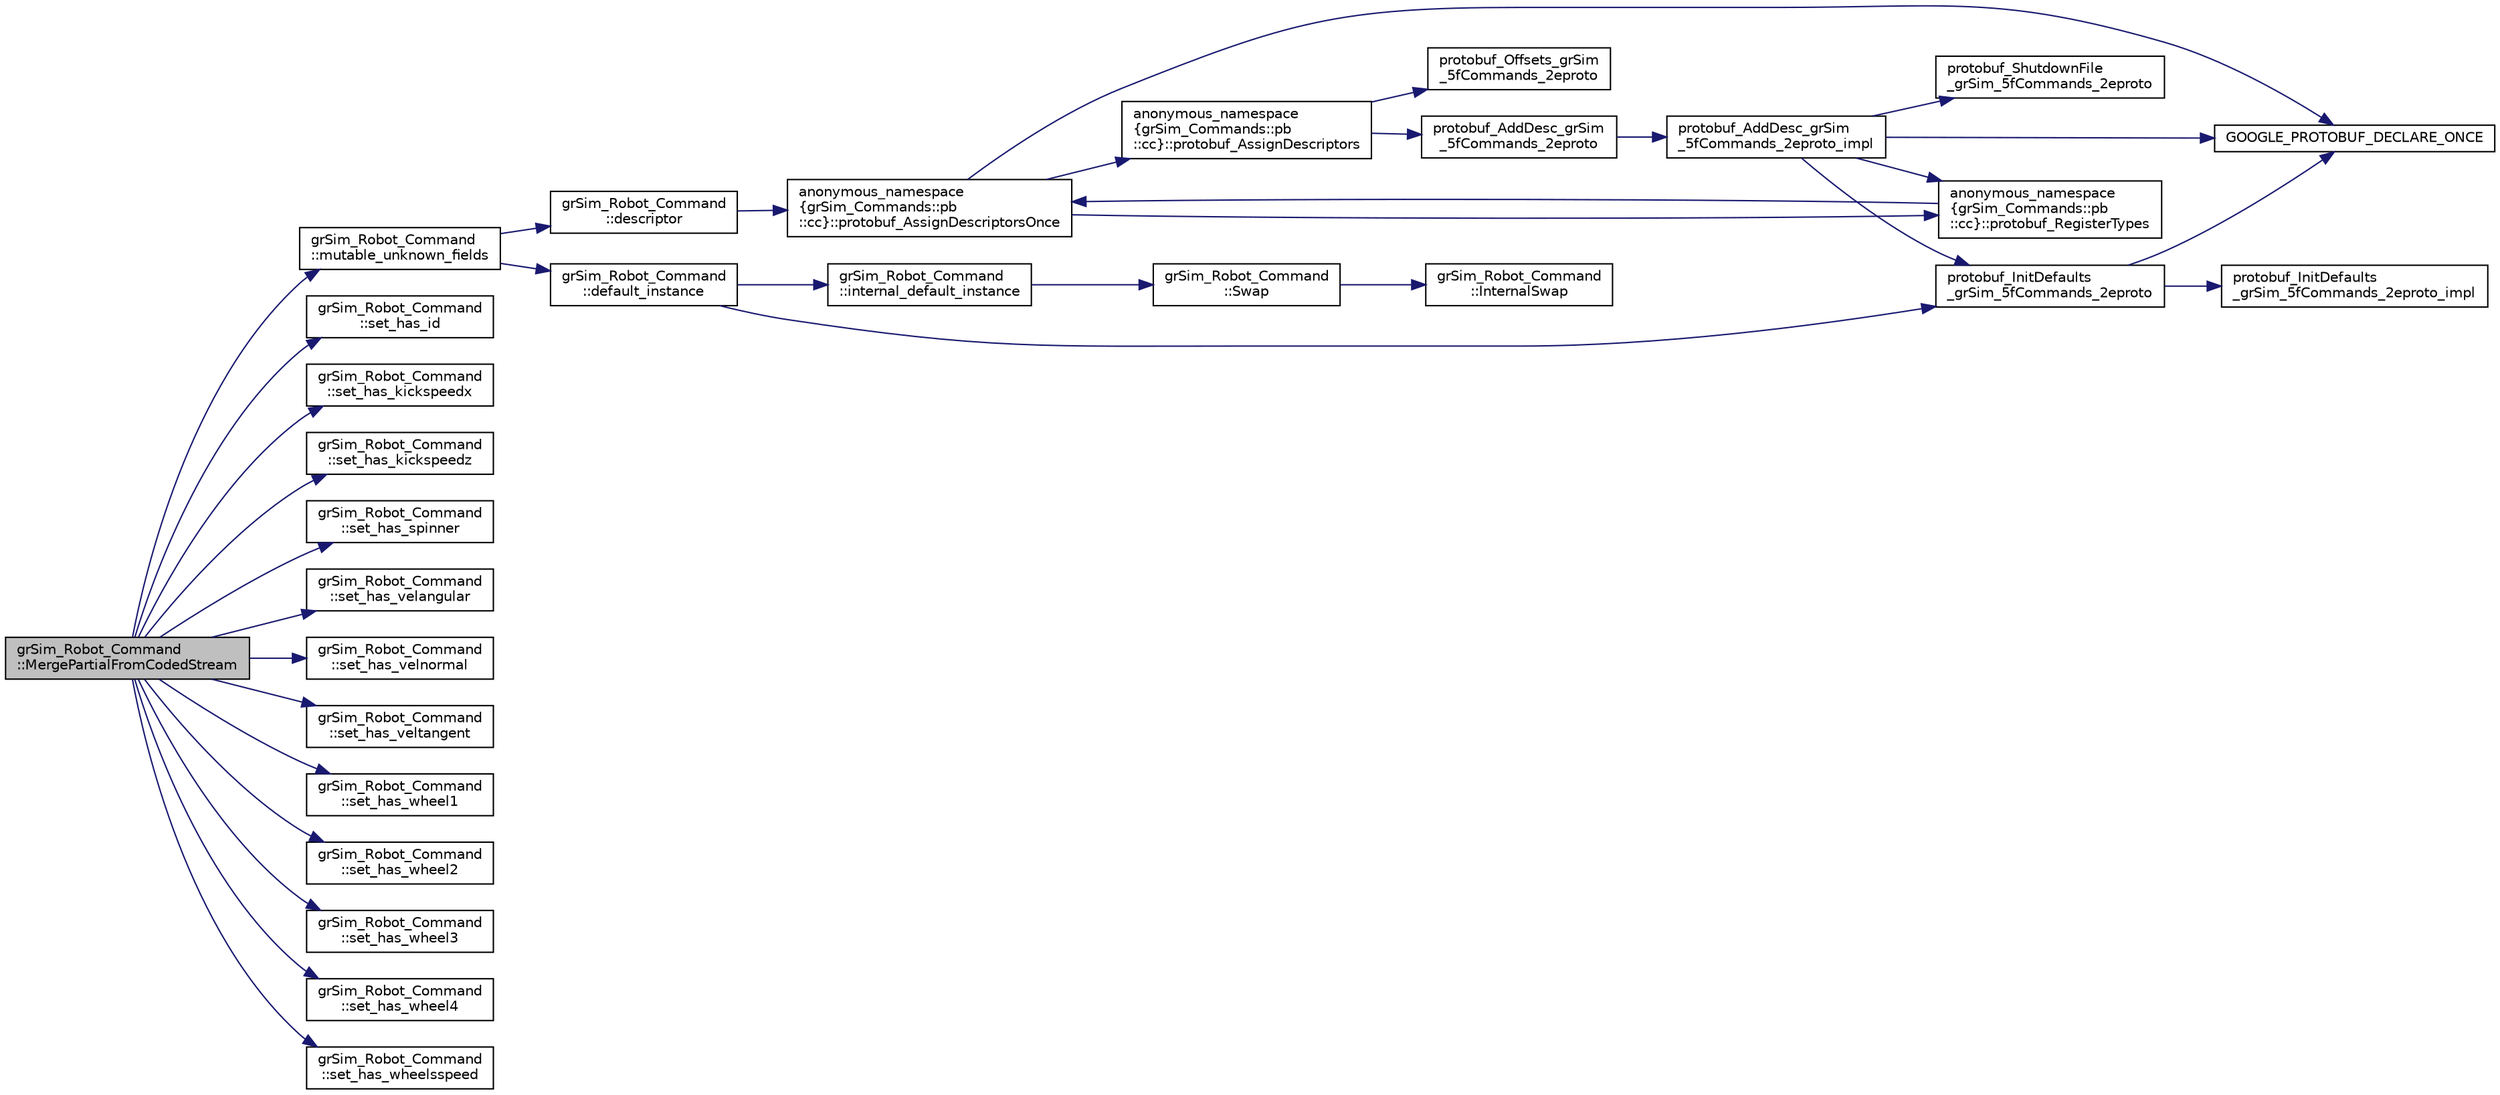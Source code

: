 digraph "grSim_Robot_Command::MergePartialFromCodedStream"
{
 // INTERACTIVE_SVG=YES
  edge [fontname="Helvetica",fontsize="10",labelfontname="Helvetica",labelfontsize="10"];
  node [fontname="Helvetica",fontsize="10",shape=record];
  rankdir="LR";
  Node1 [label="grSim_Robot_Command\l::MergePartialFromCodedStream",height=0.2,width=0.4,color="black", fillcolor="grey75", style="filled", fontcolor="black"];
  Node1 -> Node2 [color="midnightblue",fontsize="10",style="solid",fontname="Helvetica"];
  Node2 [label="grSim_Robot_Command\l::mutable_unknown_fields",height=0.2,width=0.4,color="black", fillcolor="white", style="filled",URL="$d1/d68/classgr_sim___robot___command.html#a03728ff14010b2c0bdeb247c05d6b9df"];
  Node2 -> Node3 [color="midnightblue",fontsize="10",style="solid",fontname="Helvetica"];
  Node3 [label="grSim_Robot_Command\l::descriptor",height=0.2,width=0.4,color="black", fillcolor="white", style="filled",URL="$d1/d68/classgr_sim___robot___command.html#a339a4252e0931d0d49ea14b7e4db5ff1"];
  Node3 -> Node4 [color="midnightblue",fontsize="10",style="solid",fontname="Helvetica"];
  Node4 [label="anonymous_namespace\l\{grSim_Commands::pb\l::cc\}::protobuf_AssignDescriptorsOnce",height=0.2,width=0.4,color="black", fillcolor="white", style="filled",URL="$da/d46/namespaceanonymous__namespace_02gr_sim___commands_8pb_8cc_03.html#aaf535c69bbbb54a2103edc2d2234adb7"];
  Node4 -> Node5 [color="midnightblue",fontsize="10",style="solid",fontname="Helvetica"];
  Node5 [label="GOOGLE_PROTOBUF_DECLARE_ONCE",height=0.2,width=0.4,color="black", fillcolor="white", style="filled",URL="$dc/d7f/gr_sim___commands_8pb_8cc.html#a1d3ccec64057afcccc8385041a5b5df7"];
  Node4 -> Node6 [color="midnightblue",fontsize="10",style="solid",fontname="Helvetica"];
  Node6 [label="anonymous_namespace\l\{grSim_Commands::pb\l::cc\}::protobuf_AssignDescriptors",height=0.2,width=0.4,color="black", fillcolor="white", style="filled",URL="$da/d46/namespaceanonymous__namespace_02gr_sim___commands_8pb_8cc_03.html#a9dc55c0952a3550a48904ac16b95c7aa"];
  Node6 -> Node7 [color="midnightblue",fontsize="10",style="solid",fontname="Helvetica"];
  Node7 [label="protobuf_AddDesc_grSim\l_5fCommands_2eproto",height=0.2,width=0.4,color="black", fillcolor="white", style="filled",URL="$dc/d7f/gr_sim___commands_8pb_8cc.html#ac56e60ad0bb74c2cc15c499e4e6e996c"];
  Node7 -> Node8 [color="midnightblue",fontsize="10",style="solid",fontname="Helvetica"];
  Node8 [label="protobuf_AddDesc_grSim\l_5fCommands_2eproto_impl",height=0.2,width=0.4,color="black", fillcolor="white", style="filled",URL="$dc/d7f/gr_sim___commands_8pb_8cc.html#af6acf57b929688f08994a95511cc02ab"];
  Node8 -> Node5 [color="midnightblue",fontsize="10",style="solid",fontname="Helvetica"];
  Node8 -> Node9 [color="midnightblue",fontsize="10",style="solid",fontname="Helvetica"];
  Node9 [label="protobuf_InitDefaults\l_grSim_5fCommands_2eproto",height=0.2,width=0.4,color="black", fillcolor="white", style="filled",URL="$dc/d7f/gr_sim___commands_8pb_8cc.html#a2f7dca3b7b526e3d2806f08457d45345"];
  Node9 -> Node5 [color="midnightblue",fontsize="10",style="solid",fontname="Helvetica"];
  Node9 -> Node10 [color="midnightblue",fontsize="10",style="solid",fontname="Helvetica"];
  Node10 [label="protobuf_InitDefaults\l_grSim_5fCommands_2eproto_impl",height=0.2,width=0.4,color="black", fillcolor="white", style="filled",URL="$dc/d7f/gr_sim___commands_8pb_8cc.html#a77c7a50cc00a4980dd12286d5065de88"];
  Node8 -> Node11 [color="midnightblue",fontsize="10",style="solid",fontname="Helvetica"];
  Node11 [label="anonymous_namespace\l\{grSim_Commands::pb\l::cc\}::protobuf_RegisterTypes",height=0.2,width=0.4,color="black", fillcolor="white", style="filled",URL="$da/d46/namespaceanonymous__namespace_02gr_sim___commands_8pb_8cc_03.html#a3671bf75849e521b101f307b9e82e46d"];
  Node11 -> Node4 [color="midnightblue",fontsize="10",style="solid",fontname="Helvetica"];
  Node8 -> Node12 [color="midnightblue",fontsize="10",style="solid",fontname="Helvetica"];
  Node12 [label="protobuf_ShutdownFile\l_grSim_5fCommands_2eproto",height=0.2,width=0.4,color="black", fillcolor="white", style="filled",URL="$dc/d7f/gr_sim___commands_8pb_8cc.html#a8aa7b603907edafe6e4ec382b96eb854"];
  Node6 -> Node13 [color="midnightblue",fontsize="10",style="solid",fontname="Helvetica"];
  Node13 [label="protobuf_Offsets_grSim\l_5fCommands_2eproto",height=0.2,width=0.4,color="black", fillcolor="white", style="filled",URL="$dc/d7f/gr_sim___commands_8pb_8cc.html#a7024acfc4711de6ad8245bb92e4f3137"];
  Node4 -> Node11 [color="midnightblue",fontsize="10",style="solid",fontname="Helvetica"];
  Node2 -> Node14 [color="midnightblue",fontsize="10",style="solid",fontname="Helvetica"];
  Node14 [label="grSim_Robot_Command\l::default_instance",height=0.2,width=0.4,color="black", fillcolor="white", style="filled",URL="$d1/d68/classgr_sim___robot___command.html#afa93989158e8f7980e3a350fde09a1be"];
  Node14 -> Node15 [color="midnightblue",fontsize="10",style="solid",fontname="Helvetica"];
  Node15 [label="grSim_Robot_Command\l::internal_default_instance",height=0.2,width=0.4,color="black", fillcolor="white", style="filled",URL="$d1/d68/classgr_sim___robot___command.html#a632f60d3f401f39a27585ea753a1a428"];
  Node15 -> Node16 [color="midnightblue",fontsize="10",style="solid",fontname="Helvetica"];
  Node16 [label="grSim_Robot_Command\l::Swap",height=0.2,width=0.4,color="black", fillcolor="white", style="filled",URL="$d1/d68/classgr_sim___robot___command.html#a3308bdb23be31e83cb52dee2b25e000e"];
  Node16 -> Node17 [color="midnightblue",fontsize="10",style="solid",fontname="Helvetica"];
  Node17 [label="grSim_Robot_Command\l::InternalSwap",height=0.2,width=0.4,color="black", fillcolor="white", style="filled",URL="$d1/d68/classgr_sim___robot___command.html#a7b3aa15368c13307afb9bda35340540b"];
  Node14 -> Node9 [color="midnightblue",fontsize="10",style="solid",fontname="Helvetica"];
  Node1 -> Node18 [color="midnightblue",fontsize="10",style="solid",fontname="Helvetica"];
  Node18 [label="grSim_Robot_Command\l::set_has_id",height=0.2,width=0.4,color="black", fillcolor="white", style="filled",URL="$d1/d68/classgr_sim___robot___command.html#a0a6b68f130a266277f500bb6c3e3d2c5"];
  Node1 -> Node19 [color="midnightblue",fontsize="10",style="solid",fontname="Helvetica"];
  Node19 [label="grSim_Robot_Command\l::set_has_kickspeedx",height=0.2,width=0.4,color="black", fillcolor="white", style="filled",URL="$d1/d68/classgr_sim___robot___command.html#ad43dbade1151f6dbdcf616c3f7e31ff4"];
  Node1 -> Node20 [color="midnightblue",fontsize="10",style="solid",fontname="Helvetica"];
  Node20 [label="grSim_Robot_Command\l::set_has_kickspeedz",height=0.2,width=0.4,color="black", fillcolor="white", style="filled",URL="$d1/d68/classgr_sim___robot___command.html#a4367d56773b6ca6afe9ca15918a388e8"];
  Node1 -> Node21 [color="midnightblue",fontsize="10",style="solid",fontname="Helvetica"];
  Node21 [label="grSim_Robot_Command\l::set_has_spinner",height=0.2,width=0.4,color="black", fillcolor="white", style="filled",URL="$d1/d68/classgr_sim___robot___command.html#a846c836334e736299ffc8fa45d0937c4"];
  Node1 -> Node22 [color="midnightblue",fontsize="10",style="solid",fontname="Helvetica"];
  Node22 [label="grSim_Robot_Command\l::set_has_velangular",height=0.2,width=0.4,color="black", fillcolor="white", style="filled",URL="$d1/d68/classgr_sim___robot___command.html#ad2e5b9180c0c927fc1636884c01f35f4"];
  Node1 -> Node23 [color="midnightblue",fontsize="10",style="solid",fontname="Helvetica"];
  Node23 [label="grSim_Robot_Command\l::set_has_velnormal",height=0.2,width=0.4,color="black", fillcolor="white", style="filled",URL="$d1/d68/classgr_sim___robot___command.html#a43481ce4ffbfef85097146a5a3691b60"];
  Node1 -> Node24 [color="midnightblue",fontsize="10",style="solid",fontname="Helvetica"];
  Node24 [label="grSim_Robot_Command\l::set_has_veltangent",height=0.2,width=0.4,color="black", fillcolor="white", style="filled",URL="$d1/d68/classgr_sim___robot___command.html#ab00f1f7800b789b54483736c23eebe22"];
  Node1 -> Node25 [color="midnightblue",fontsize="10",style="solid",fontname="Helvetica"];
  Node25 [label="grSim_Robot_Command\l::set_has_wheel1",height=0.2,width=0.4,color="black", fillcolor="white", style="filled",URL="$d1/d68/classgr_sim___robot___command.html#a5ebe0855820dfba24d8acaf53b8d79d1"];
  Node1 -> Node26 [color="midnightblue",fontsize="10",style="solid",fontname="Helvetica"];
  Node26 [label="grSim_Robot_Command\l::set_has_wheel2",height=0.2,width=0.4,color="black", fillcolor="white", style="filled",URL="$d1/d68/classgr_sim___robot___command.html#aaf00c8d4959feaa039bfe3ceb66f7668"];
  Node1 -> Node27 [color="midnightblue",fontsize="10",style="solid",fontname="Helvetica"];
  Node27 [label="grSim_Robot_Command\l::set_has_wheel3",height=0.2,width=0.4,color="black", fillcolor="white", style="filled",URL="$d1/d68/classgr_sim___robot___command.html#a26b98d3a47b3e5284693e0143322a604"];
  Node1 -> Node28 [color="midnightblue",fontsize="10",style="solid",fontname="Helvetica"];
  Node28 [label="grSim_Robot_Command\l::set_has_wheel4",height=0.2,width=0.4,color="black", fillcolor="white", style="filled",URL="$d1/d68/classgr_sim___robot___command.html#ab3a6d88693ce8e62a168e55fa48369b9"];
  Node1 -> Node29 [color="midnightblue",fontsize="10",style="solid",fontname="Helvetica"];
  Node29 [label="grSim_Robot_Command\l::set_has_wheelsspeed",height=0.2,width=0.4,color="black", fillcolor="white", style="filled",URL="$d1/d68/classgr_sim___robot___command.html#a82437cd2421d0465c26c46514f6d5a77"];
}
